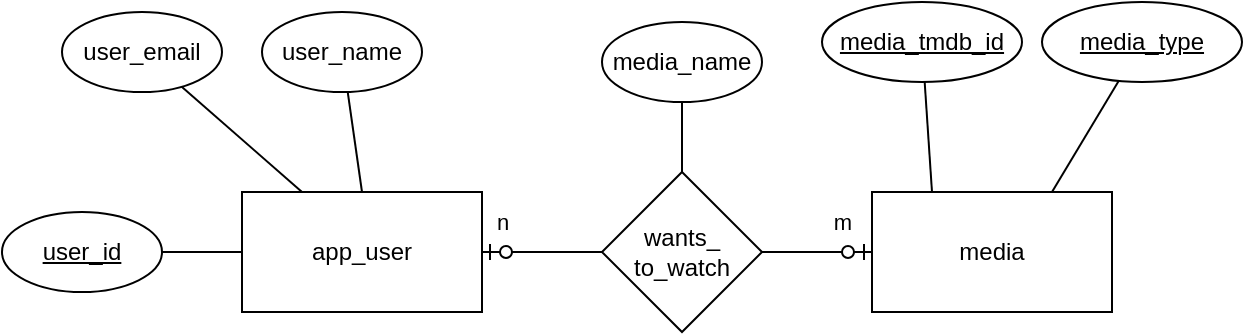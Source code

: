 <mxfile version="10.6.0" type="device"><diagram id="q0iJ5DiYfX6NtpfRQwom" name="Page-1"><mxGraphModel dx="840" dy="505" grid="1" gridSize="10" guides="1" tooltips="1" connect="1" arrows="1" fold="1" page="1" pageScale="1" pageWidth="850" pageHeight="1100" math="0" shadow="0"><root><mxCell id="0"/><mxCell id="1" parent="0"/><mxCell id="jkYqsWYDgolCnJXdLzyY-2" value="app_user&lt;br&gt;" style="rounded=0;whiteSpace=wrap;html=1;" parent="1" vertex="1"><mxGeometry x="190" y="195" width="120" height="60" as="geometry"/></mxCell><mxCell id="jkYqsWYDgolCnJXdLzyY-4" value="" style="edgeStyle=orthogonalEdgeStyle;rounded=0;orthogonalLoop=1;jettySize=auto;html=1;endArrow=none;endFill=0;" parent="1" source="jkYqsWYDgolCnJXdLzyY-3" target="jkYqsWYDgolCnJXdLzyY-2" edge="1"><mxGeometry relative="1" as="geometry"/></mxCell><mxCell id="jkYqsWYDgolCnJXdLzyY-3" value="&lt;u&gt;user_id&lt;/u&gt;" style="ellipse;whiteSpace=wrap;html=1;" parent="1" vertex="1"><mxGeometry x="70" y="205" width="80" height="40" as="geometry"/></mxCell><mxCell id="jkYqsWYDgolCnJXdLzyY-8" value="" style="rounded=0;orthogonalLoop=1;jettySize=auto;html=1;endArrow=none;endFill=0;entryX=0.5;entryY=0;entryDx=0;entryDy=0;" parent="1" source="jkYqsWYDgolCnJXdLzyY-5" target="jkYqsWYDgolCnJXdLzyY-2" edge="1"><mxGeometry relative="1" as="geometry"/></mxCell><mxCell id="jkYqsWYDgolCnJXdLzyY-5" value="user_name" style="ellipse;whiteSpace=wrap;html=1;" parent="1" vertex="1"><mxGeometry x="200" y="105" width="80" height="40" as="geometry"/></mxCell><mxCell id="jkYqsWYDgolCnJXdLzyY-10" style="edgeStyle=none;rounded=0;orthogonalLoop=1;jettySize=auto;html=1;entryX=0.25;entryY=0;entryDx=0;entryDy=0;endArrow=none;endFill=0;" parent="1" source="jkYqsWYDgolCnJXdLzyY-9" target="jkYqsWYDgolCnJXdLzyY-2" edge="1"><mxGeometry relative="1" as="geometry"/></mxCell><mxCell id="jkYqsWYDgolCnJXdLzyY-9" value="user_email&lt;br&gt;" style="ellipse;whiteSpace=wrap;html=1;" parent="1" vertex="1"><mxGeometry x="100" y="105" width="80" height="40" as="geometry"/></mxCell><mxCell id="NzWhdn6ZIPUW7rPHDKcE-1" value="media&lt;br&gt;" style="rounded=0;whiteSpace=wrap;html=1;" vertex="1" parent="1"><mxGeometry x="505" y="195" width="120" height="60" as="geometry"/></mxCell><mxCell id="NzWhdn6ZIPUW7rPHDKcE-4" value="" style="rounded=0;orthogonalLoop=1;jettySize=auto;html=1;endArrow=none;endFill=0;entryX=0.75;entryY=0;entryDx=0;entryDy=0;" edge="1" source="NzWhdn6ZIPUW7rPHDKcE-5" target="NzWhdn6ZIPUW7rPHDKcE-1" parent="1"><mxGeometry relative="1" as="geometry"/></mxCell><mxCell id="NzWhdn6ZIPUW7rPHDKcE-5" value="&lt;u&gt;media_type&lt;/u&gt;" style="ellipse;whiteSpace=wrap;html=1;" vertex="1" parent="1"><mxGeometry x="590" y="100" width="100" height="40" as="geometry"/></mxCell><mxCell id="NzWhdn6ZIPUW7rPHDKcE-6" style="edgeStyle=none;rounded=0;orthogonalLoop=1;jettySize=auto;html=1;entryX=0.25;entryY=0;entryDx=0;entryDy=0;endArrow=none;endFill=0;" edge="1" source="NzWhdn6ZIPUW7rPHDKcE-7" target="NzWhdn6ZIPUW7rPHDKcE-1" parent="1"><mxGeometry relative="1" as="geometry"/></mxCell><mxCell id="NzWhdn6ZIPUW7rPHDKcE-7" value="media_tmdb_id&lt;br&gt;" style="ellipse;whiteSpace=wrap;html=1;fontStyle=4" vertex="1" parent="1"><mxGeometry x="480" y="100" width="100" height="40" as="geometry"/></mxCell><mxCell id="NzWhdn6ZIPUW7rPHDKcE-9" value="n" style="edgeStyle=orthogonalEdgeStyle;rounded=0;orthogonalLoop=1;jettySize=auto;html=1;endArrow=ERzeroToOne;endFill=1;startArrow=none;startFill=0;" edge="1" parent="1" source="NzWhdn6ZIPUW7rPHDKcE-8" target="jkYqsWYDgolCnJXdLzyY-2"><mxGeometry x="0.667" y="-15" relative="1" as="geometry"><Array as="points"><mxPoint x="340" y="225"/><mxPoint x="340" y="225"/></Array><mxPoint as="offset"/></mxGeometry></mxCell><mxCell id="NzWhdn6ZIPUW7rPHDKcE-10" value="m" style="edgeStyle=orthogonalEdgeStyle;rounded=0;orthogonalLoop=1;jettySize=auto;html=1;endArrow=ERzeroToOne;endFill=1;" edge="1" parent="1" source="NzWhdn6ZIPUW7rPHDKcE-8" target="NzWhdn6ZIPUW7rPHDKcE-1"><mxGeometry x="0.455" y="15" relative="1" as="geometry"><Array as="points"><mxPoint x="490" y="225"/><mxPoint x="490" y="225"/></Array><mxPoint as="offset"/></mxGeometry></mxCell><mxCell id="NzWhdn6ZIPUW7rPHDKcE-8" value="wants_&lt;br&gt;to_watch&lt;br&gt;" style="rhombus;whiteSpace=wrap;html=1;" vertex="1" parent="1"><mxGeometry x="370" y="185" width="80" height="80" as="geometry"/></mxCell><mxCell id="NzWhdn6ZIPUW7rPHDKcE-11" value="media_name" style="ellipse;whiteSpace=wrap;html=1;" vertex="1" parent="1"><mxGeometry x="370" y="110" width="80" height="40" as="geometry"/></mxCell><mxCell id="NzWhdn6ZIPUW7rPHDKcE-12" value="" style="rounded=0;orthogonalLoop=1;jettySize=auto;html=1;endArrow=none;endFill=0;entryX=0.5;entryY=0;entryDx=0;entryDy=0;" edge="1" source="NzWhdn6ZIPUW7rPHDKcE-11" parent="1" target="NzWhdn6ZIPUW7rPHDKcE-8"><mxGeometry relative="1" as="geometry"><mxPoint x="370" y="180" as="targetPoint"/></mxGeometry></mxCell></root></mxGraphModel></diagram></mxfile>